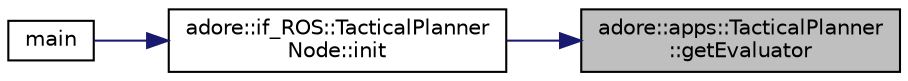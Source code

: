 digraph "adore::apps::TacticalPlanner::getEvaluator"
{
 // LATEX_PDF_SIZE
  edge [fontname="Helvetica",fontsize="10",labelfontname="Helvetica",labelfontsize="10"];
  node [fontname="Helvetica",fontsize="10",shape=record];
  rankdir="RL";
  Node1 [label="adore::apps::TacticalPlanner\l::getEvaluator",height=0.2,width=0.4,color="black", fillcolor="grey75", style="filled", fontcolor="black",tooltip=" "];
  Node1 -> Node2 [dir="back",color="midnightblue",fontsize="10",style="solid",fontname="Helvetica"];
  Node2 [label="adore::if_ROS::TacticalPlanner\lNode::init",height=0.2,width=0.4,color="black", fillcolor="white", style="filled",URL="$classadore_1_1if__ROS_1_1TacticalPlannerNode.html#a5180bc2cd8b841db9a091f1d0f668942",tooltip=" "];
  Node2 -> Node3 [dir="back",color="midnightblue",fontsize="10",style="solid",fontname="Helvetica"];
  Node3 [label="main",height=0.2,width=0.4,color="black", fillcolor="white", style="filled",URL="$adore__tactical__planner__node_8cpp.html#a3c04138a5bfe5d72780bb7e82a18e627",tooltip=" "];
}
